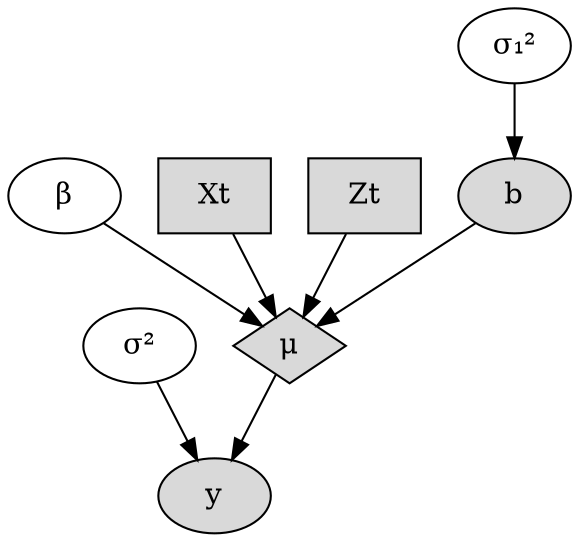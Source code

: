 digraph MambaModel {
	"b" [shape="ellipse", fillcolor="gray85", style="filled"];
		"b" -> "μ";
	"σ₁²" [shape="ellipse"];
		"σ₁²" -> "b";
	"β" [shape="ellipse"];
		"β" -> "μ";
	"σ²" [shape="ellipse"];
		"σ²" -> "y";
	"μ" [shape="diamond", fillcolor="gray85", style="filled"];
		"μ" -> "y";
	"Xt" [shape="box", fillcolor="gray85", style="filled"];
		"Xt" -> "μ";
	"Zt" [shape="box", fillcolor="gray85", style="filled"];
		"Zt" -> "μ";
	"y" [shape="ellipse", fillcolor="gray85", style="filled"];
}
